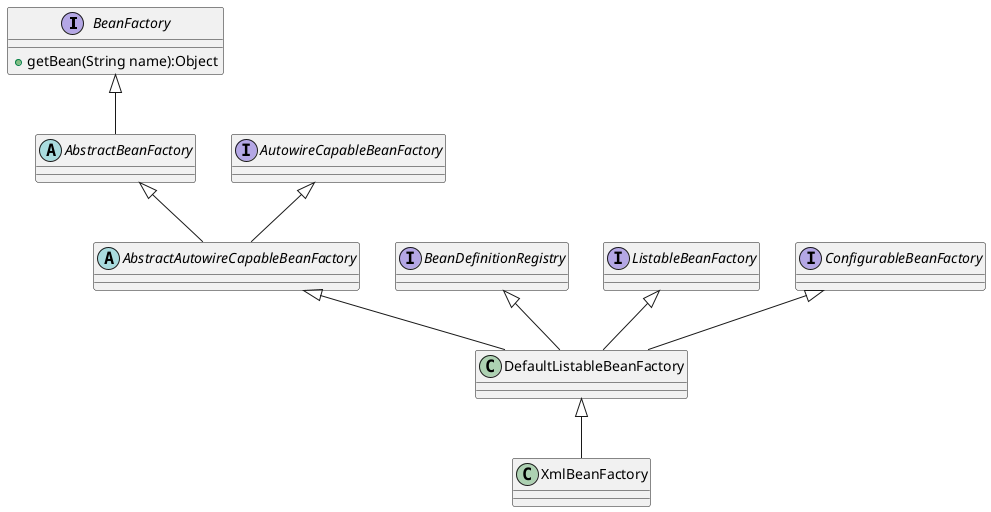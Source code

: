 @startuml



/'interface SingletonBeanRegistry {
+registerSingleton(String beanName,
Object singletonObject)
}'/

interface BeanFactory {
+getBean(String name):Object
}





abstract class AbstractBeanFactory


BeanFactory <|-- AbstractBeanFactory
/'SingletonBeanRegistry <|-- AbstractBeanFactory'/

abstract class AbstractAutowireCapableBeanFactory
AbstractBeanFactory <|-- AbstractAutowireCapableBeanFactory


interface AutowireCapableBeanFactory

/'BeanFactory <|-- AutowireCapableBeanFactory'/


abstract class AbstractAutowireCapableBeanFactory


class DefaultListableBeanFactory

interface BeanDefinitionRegistry

BeanDefinitionRegistry <|-- DefaultListableBeanFactory

AbstractAutowireCapableBeanFactory <|-- DefaultListableBeanFactory


interface ListableBeanFactory
ListableBeanFactory <|-- DefaultListableBeanFactory

interface ConfigurableBeanFactory
ConfigurableBeanFactory <|-- DefaultListableBeanFactory

AutowireCapableBeanFactory <|-- AbstractAutowireCapableBeanFactory

class XmlBeanFactory
DefaultListableBeanFactory <|-- XmlBeanFactory



@enduml